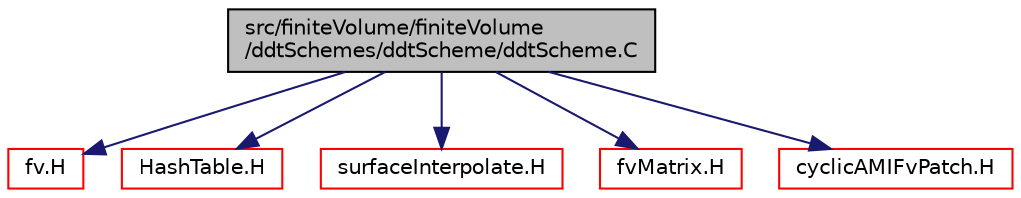 digraph "src/finiteVolume/finiteVolume/ddtSchemes/ddtScheme/ddtScheme.C"
{
  bgcolor="transparent";
  edge [fontname="Helvetica",fontsize="10",labelfontname="Helvetica",labelfontsize="10"];
  node [fontname="Helvetica",fontsize="10",shape=record];
  Node1 [label="src/finiteVolume/finiteVolume\l/ddtSchemes/ddtScheme/ddtScheme.C",height=0.2,width=0.4,color="black", fillcolor="grey75", style="filled", fontcolor="black"];
  Node1 -> Node2 [color="midnightblue",fontsize="10",style="solid",fontname="Helvetica"];
  Node2 [label="fv.H",height=0.2,width=0.4,color="red",URL="$a05781.html"];
  Node1 -> Node3 [color="midnightblue",fontsize="10",style="solid",fontname="Helvetica"];
  Node3 [label="HashTable.H",height=0.2,width=0.4,color="red",URL="$a07690.html"];
  Node1 -> Node4 [color="midnightblue",fontsize="10",style="solid",fontname="Helvetica"];
  Node4 [label="surfaceInterpolate.H",height=0.2,width=0.4,color="red",URL="$a06260.html",tooltip="Surface Interpolation. "];
  Node1 -> Node5 [color="midnightblue",fontsize="10",style="solid",fontname="Helvetica"];
  Node5 [label="fvMatrix.H",height=0.2,width=0.4,color="red",URL="$a05902.html"];
  Node1 -> Node6 [color="midnightblue",fontsize="10",style="solid",fontname="Helvetica"];
  Node6 [label="cyclicAMIFvPatch.H",height=0.2,width=0.4,color="red",URL="$a06008.html"];
}

